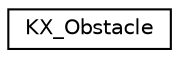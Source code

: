 digraph G
{
  edge [fontname="Helvetica",fontsize="10",labelfontname="Helvetica",labelfontsize="10"];
  node [fontname="Helvetica",fontsize="10",shape=record];
  rankdir=LR;
  Node1 [label="KX_Obstacle",height=0.2,width=0.4,color="black", fillcolor="white", style="filled",URL="$df/dc6/structKX__Obstacle.html"];
}
